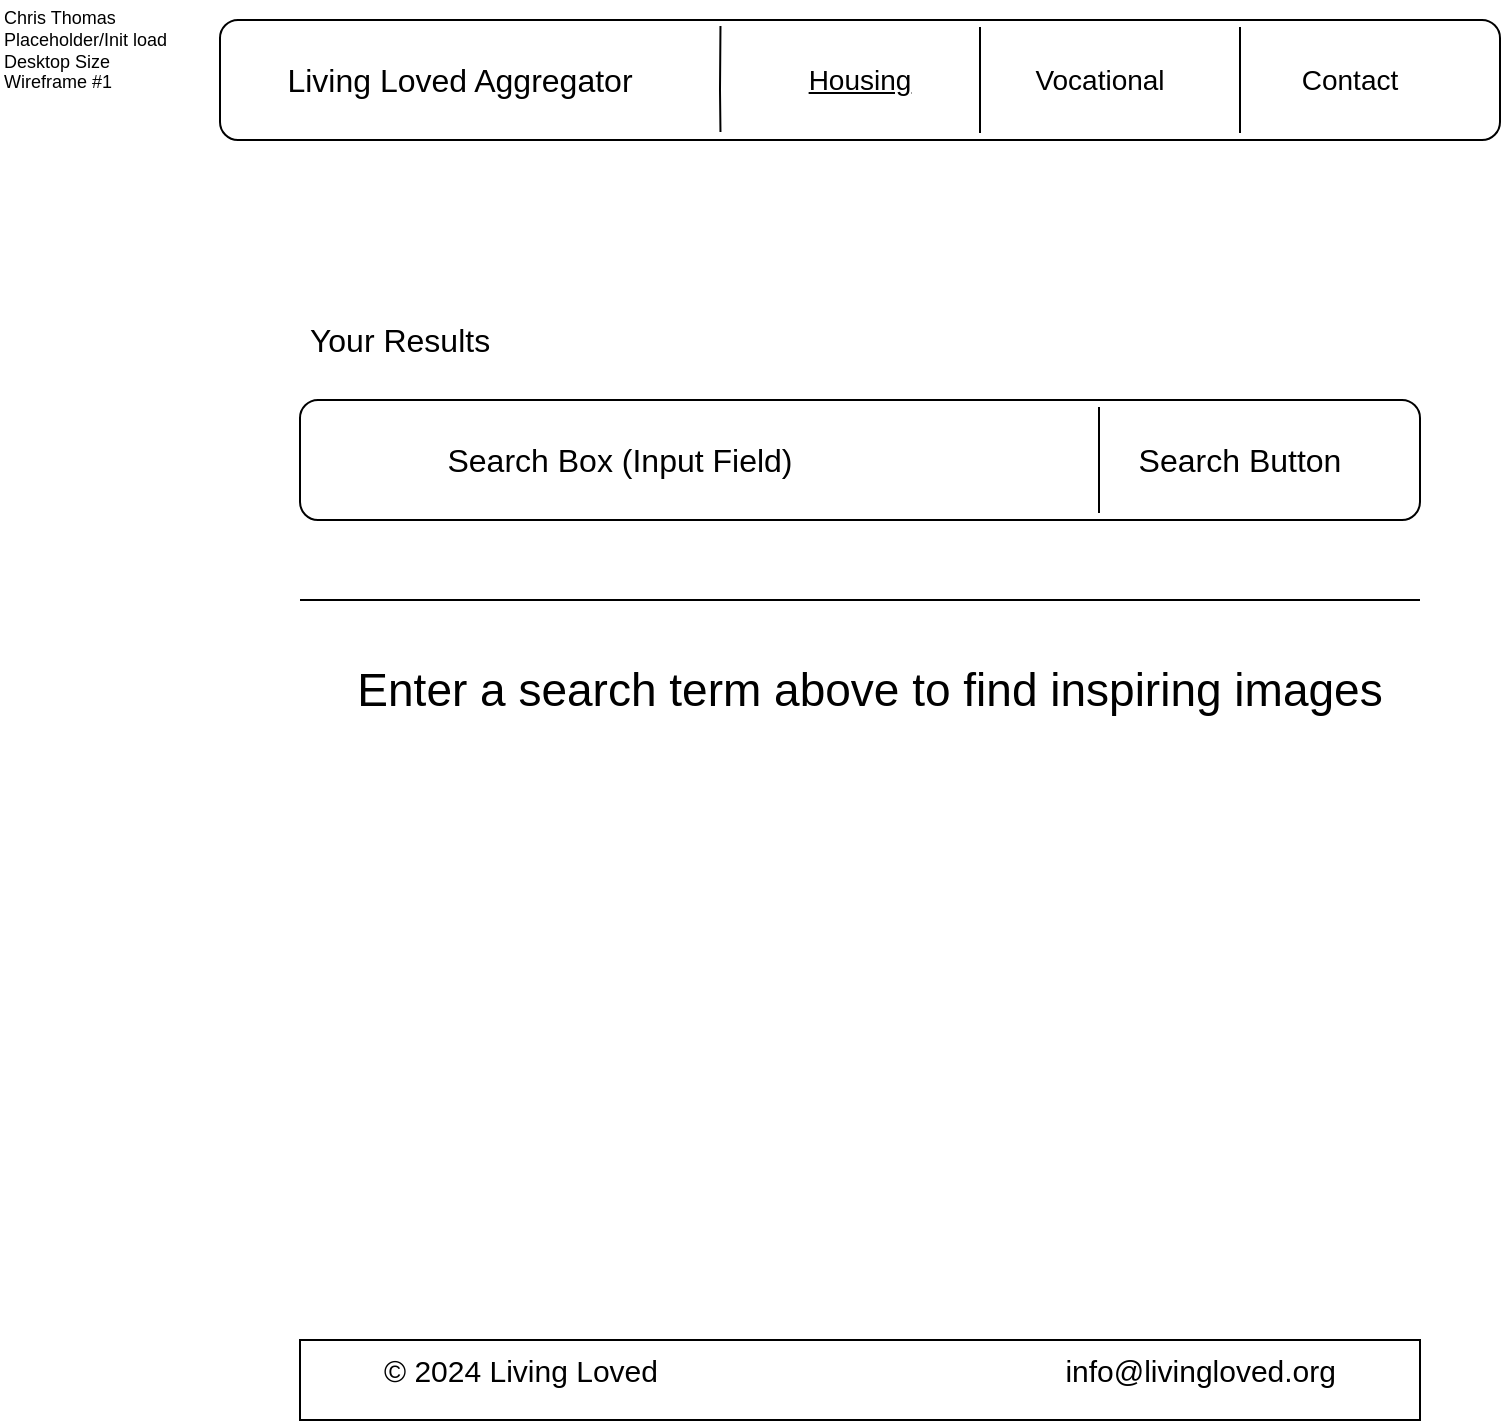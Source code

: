 <mxfile version="28.2.5">
  <diagram name="Page-1" id="hFZVzh7CDddOMKe8RRAo">
    <mxGraphModel dx="1426" dy="2943" grid="1" gridSize="10" guides="1" tooltips="1" connect="1" arrows="1" fold="1" page="1" pageScale="1" pageWidth="850" pageHeight="1100" math="0" shadow="0">
      <root>
        <mxCell id="0" />
        <mxCell id="1" parent="0" />
        <mxCell id="hOCo4uu3B2jNtMkzMyYe-1" value="Chris Thomas&lt;div&gt;Placeholder/Init load&lt;/div&gt;&lt;div&gt;Desktop Size&lt;/div&gt;&lt;div&gt;Wireframe #1&lt;/div&gt;" style="text;html=1;align=left;verticalAlign=middle;whiteSpace=wrap;rounded=0;fontSize=9;" vertex="1" parent="1">
          <mxGeometry x="10" y="-2180" width="90" height="50" as="geometry" />
        </mxCell>
        <mxCell id="hOCo4uu3B2jNtMkzMyYe-2" value="" style="rounded=1;whiteSpace=wrap;html=1;" vertex="1" parent="1">
          <mxGeometry x="120" y="-2170" width="640" height="60" as="geometry" />
        </mxCell>
        <mxCell id="hOCo4uu3B2jNtMkzMyYe-3" value="Vocational" style="text;html=1;align=center;verticalAlign=middle;whiteSpace=wrap;rounded=0;fontSize=14;fontStyle=0" vertex="1" parent="1">
          <mxGeometry x="520" y="-2155" width="80" height="30" as="geometry" />
        </mxCell>
        <mxCell id="hOCo4uu3B2jNtMkzMyYe-4" value="Housing" style="text;html=1;align=center;verticalAlign=middle;whiteSpace=wrap;rounded=0;fontSize=14;fontStyle=4" vertex="1" parent="1">
          <mxGeometry x="395" y="-2155" width="90" height="30" as="geometry" />
        </mxCell>
        <mxCell id="hOCo4uu3B2jNtMkzMyYe-5" value="Living Loved Aggregator" style="text;html=1;align=center;verticalAlign=middle;whiteSpace=wrap;rounded=0;fontSize=16;" vertex="1" parent="1">
          <mxGeometry x="140" y="-2155" width="200" height="30" as="geometry" />
        </mxCell>
        <mxCell id="hOCo4uu3B2jNtMkzMyYe-6" value="Contact" style="text;html=1;align=center;verticalAlign=middle;whiteSpace=wrap;rounded=0;fontSize=14;" vertex="1" parent="1">
          <mxGeometry x="640" y="-2155" width="90" height="30" as="geometry" />
        </mxCell>
        <mxCell id="hOCo4uu3B2jNtMkzMyYe-7" value="Your Results" style="text;html=1;align=center;verticalAlign=middle;whiteSpace=wrap;rounded=0;fontSize=16;" vertex="1" parent="1">
          <mxGeometry x="150" y="-2040" width="120" height="60" as="geometry" />
        </mxCell>
        <mxCell id="hOCo4uu3B2jNtMkzMyYe-8" value="" style="rounded=1;whiteSpace=wrap;html=1;" vertex="1" parent="1">
          <mxGeometry x="160" y="-1980" width="560" height="60" as="geometry" />
        </mxCell>
        <mxCell id="hOCo4uu3B2jNtMkzMyYe-9" value="" style="endArrow=none;html=1;rounded=0;entryX=0.391;entryY=0.05;entryDx=0;entryDy=0;entryPerimeter=0;exitX=0.391;exitY=0.933;exitDx=0;exitDy=0;exitPerimeter=0;" edge="1" parent="1" source="hOCo4uu3B2jNtMkzMyYe-2" target="hOCo4uu3B2jNtMkzMyYe-2">
          <mxGeometry width="50" height="50" relative="1" as="geometry">
            <mxPoint x="350" y="-2115" as="sourcePoint" />
            <mxPoint x="400" y="-2165" as="targetPoint" />
            <Array as="points">
              <mxPoint x="370" y="-2135" />
            </Array>
          </mxGeometry>
        </mxCell>
        <mxCell id="hOCo4uu3B2jNtMkzMyYe-10" value="" style="endArrow=none;html=1;rounded=0;entryX=0.391;entryY=0.05;entryDx=0;entryDy=0;entryPerimeter=0;exitX=0.391;exitY=0.933;exitDx=0;exitDy=0;exitPerimeter=0;" edge="1" parent="1">
          <mxGeometry width="50" height="50" relative="1" as="geometry">
            <mxPoint x="500" y="-2113.5" as="sourcePoint" />
            <mxPoint x="500" y="-2166.5" as="targetPoint" />
            <Array as="points">
              <mxPoint x="500" y="-2134.5" />
            </Array>
          </mxGeometry>
        </mxCell>
        <mxCell id="hOCo4uu3B2jNtMkzMyYe-11" value="" style="endArrow=none;html=1;rounded=0;exitX=0.391;exitY=0.933;exitDx=0;exitDy=0;exitPerimeter=0;" edge="1" parent="1">
          <mxGeometry width="50" height="50" relative="1" as="geometry">
            <mxPoint x="630" y="-2113.5" as="sourcePoint" />
            <mxPoint x="630" y="-2166.5" as="targetPoint" />
            <Array as="points">
              <mxPoint x="630" y="-2136.5" />
            </Array>
          </mxGeometry>
        </mxCell>
        <mxCell id="hOCo4uu3B2jNtMkzMyYe-12" value="&lt;font style=&quot;font-size: 16px;&quot;&gt;Search Button&lt;/font&gt;" style="text;html=1;align=center;verticalAlign=middle;whiteSpace=wrap;rounded=0;" vertex="1" parent="1">
          <mxGeometry x="550" y="-1965" width="160" height="30" as="geometry" />
        </mxCell>
        <mxCell id="hOCo4uu3B2jNtMkzMyYe-13" value="Search Box (Input Field)" style="text;html=1;align=center;verticalAlign=middle;whiteSpace=wrap;rounded=0;fontSize=16;" vertex="1" parent="1">
          <mxGeometry x="190" y="-1965" width="260" height="30" as="geometry" />
        </mxCell>
        <mxCell id="hOCo4uu3B2jNtMkzMyYe-14" value="" style="endArrow=none;html=1;rounded=0;entryX=0.391;entryY=0.05;entryDx=0;entryDy=0;entryPerimeter=0;exitX=0.391;exitY=0.933;exitDx=0;exitDy=0;exitPerimeter=0;" edge="1" parent="1">
          <mxGeometry width="50" height="50" relative="1" as="geometry">
            <mxPoint x="559.5" y="-1923.5" as="sourcePoint" />
            <mxPoint x="559.5" y="-1976.5" as="targetPoint" />
            <Array as="points">
              <mxPoint x="559.5" y="-1944.5" />
            </Array>
          </mxGeometry>
        </mxCell>
        <mxCell id="hOCo4uu3B2jNtMkzMyYe-15" value="" style="endArrow=none;html=1;rounded=0;" edge="1" parent="1">
          <mxGeometry width="50" height="50" relative="1" as="geometry">
            <mxPoint x="160" y="-1880" as="sourcePoint" />
            <mxPoint x="720" y="-1880" as="targetPoint" />
          </mxGeometry>
        </mxCell>
        <mxCell id="hOCo4uu3B2jNtMkzMyYe-32" value="&lt;font style=&quot;font-size: 23px;&quot;&gt;Enter a search term above to find inspiring images&lt;/font&gt;" style="text;html=1;align=center;verticalAlign=middle;whiteSpace=wrap;rounded=0;fontSize=18;" vertex="1" parent="1">
          <mxGeometry x="170" y="-1860" width="550" height="50" as="geometry" />
        </mxCell>
        <mxCell id="hOCo4uu3B2jNtMkzMyYe-33" value="" style="rounded=0;whiteSpace=wrap;html=1;align=left;" vertex="1" parent="1">
          <mxGeometry x="160" y="-1510" width="560" height="40" as="geometry" />
        </mxCell>
        <mxCell id="hOCo4uu3B2jNtMkzMyYe-34" value="© 2024 Living Loved" style="text;whiteSpace=wrap;html=1;fontSize=15;" vertex="1" parent="1">
          <mxGeometry x="200" y="-1510" width="250" height="40" as="geometry" />
        </mxCell>
        <mxCell id="hOCo4uu3B2jNtMkzMyYe-35" value="info@livingloved.org" style="text;whiteSpace=wrap;html=1;fontSize=15;align=right;" vertex="1" parent="1">
          <mxGeometry x="430" y="-1510" width="250" height="40" as="geometry" />
        </mxCell>
      </root>
    </mxGraphModel>
  </diagram>
</mxfile>
